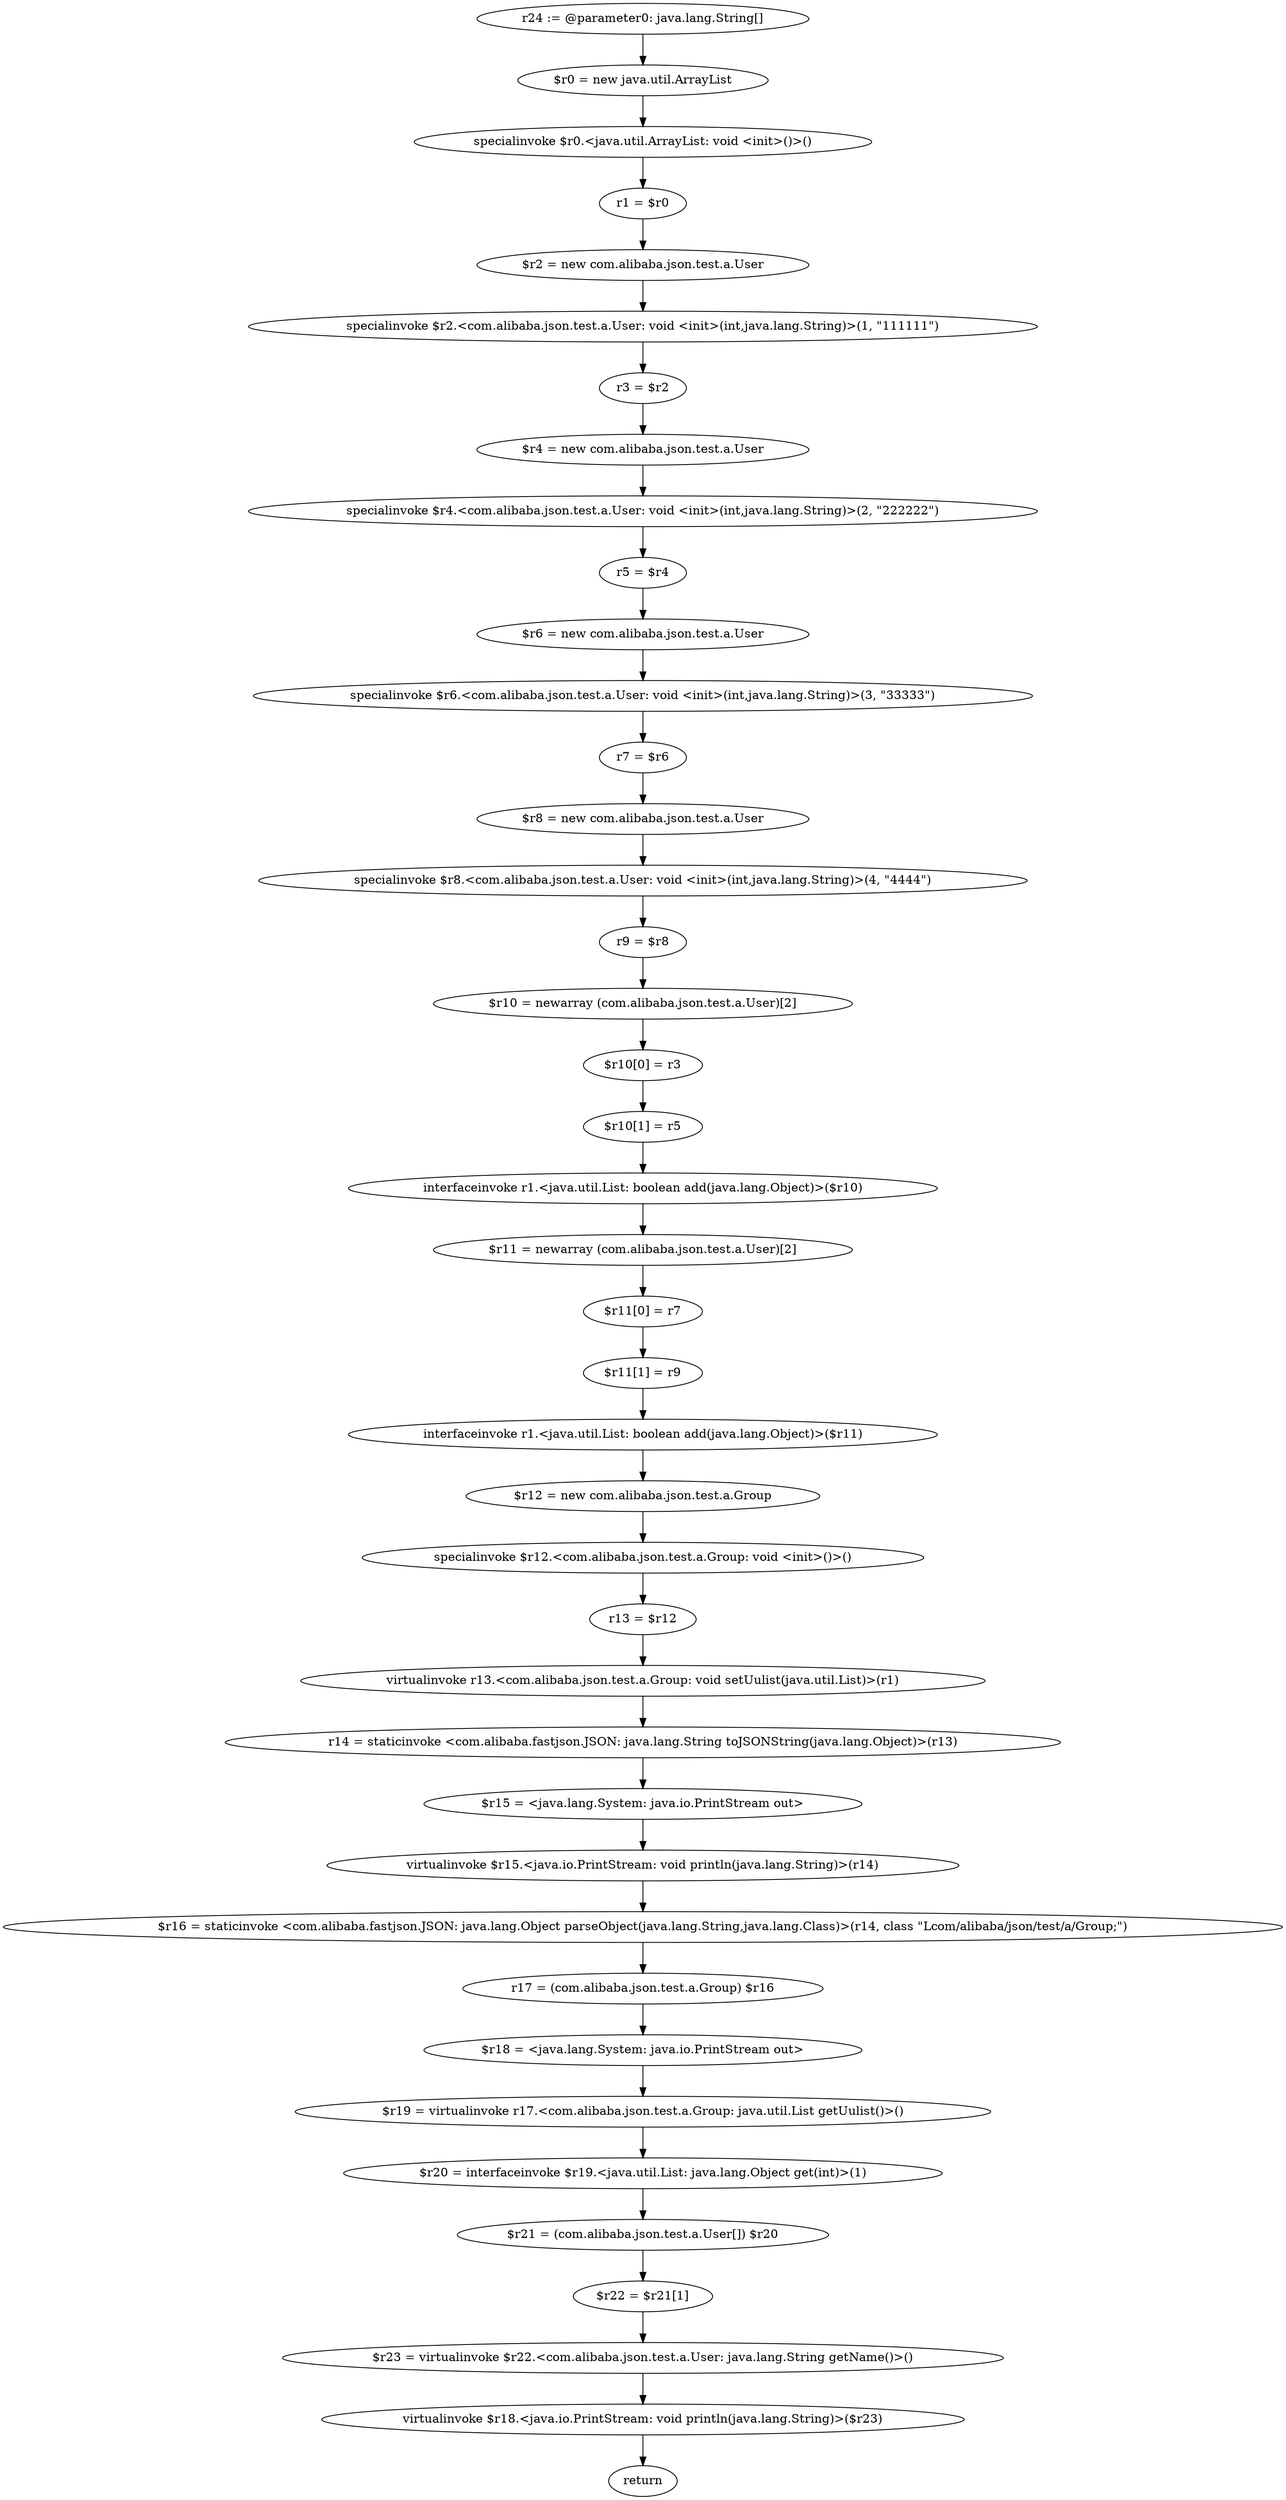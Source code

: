 digraph "unitGraph" {
    "r24 := @parameter0: java.lang.String[]"
    "$r0 = new java.util.ArrayList"
    "specialinvoke $r0.<java.util.ArrayList: void <init>()>()"
    "r1 = $r0"
    "$r2 = new com.alibaba.json.test.a.User"
    "specialinvoke $r2.<com.alibaba.json.test.a.User: void <init>(int,java.lang.String)>(1, \"111111\")"
    "r3 = $r2"
    "$r4 = new com.alibaba.json.test.a.User"
    "specialinvoke $r4.<com.alibaba.json.test.a.User: void <init>(int,java.lang.String)>(2, \"222222\")"
    "r5 = $r4"
    "$r6 = new com.alibaba.json.test.a.User"
    "specialinvoke $r6.<com.alibaba.json.test.a.User: void <init>(int,java.lang.String)>(3, \"33333\")"
    "r7 = $r6"
    "$r8 = new com.alibaba.json.test.a.User"
    "specialinvoke $r8.<com.alibaba.json.test.a.User: void <init>(int,java.lang.String)>(4, \"4444\")"
    "r9 = $r8"
    "$r10 = newarray (com.alibaba.json.test.a.User)[2]"
    "$r10[0] = r3"
    "$r10[1] = r5"
    "interfaceinvoke r1.<java.util.List: boolean add(java.lang.Object)>($r10)"
    "$r11 = newarray (com.alibaba.json.test.a.User)[2]"
    "$r11[0] = r7"
    "$r11[1] = r9"
    "interfaceinvoke r1.<java.util.List: boolean add(java.lang.Object)>($r11)"
    "$r12 = new com.alibaba.json.test.a.Group"
    "specialinvoke $r12.<com.alibaba.json.test.a.Group: void <init>()>()"
    "r13 = $r12"
    "virtualinvoke r13.<com.alibaba.json.test.a.Group: void setUulist(java.util.List)>(r1)"
    "r14 = staticinvoke <com.alibaba.fastjson.JSON: java.lang.String toJSONString(java.lang.Object)>(r13)"
    "$r15 = <java.lang.System: java.io.PrintStream out>"
    "virtualinvoke $r15.<java.io.PrintStream: void println(java.lang.String)>(r14)"
    "$r16 = staticinvoke <com.alibaba.fastjson.JSON: java.lang.Object parseObject(java.lang.String,java.lang.Class)>(r14, class \"Lcom/alibaba/json/test/a/Group;\")"
    "r17 = (com.alibaba.json.test.a.Group) $r16"
    "$r18 = <java.lang.System: java.io.PrintStream out>"
    "$r19 = virtualinvoke r17.<com.alibaba.json.test.a.Group: java.util.List getUulist()>()"
    "$r20 = interfaceinvoke $r19.<java.util.List: java.lang.Object get(int)>(1)"
    "$r21 = (com.alibaba.json.test.a.User[]) $r20"
    "$r22 = $r21[1]"
    "$r23 = virtualinvoke $r22.<com.alibaba.json.test.a.User: java.lang.String getName()>()"
    "virtualinvoke $r18.<java.io.PrintStream: void println(java.lang.String)>($r23)"
    "return"
    "r24 := @parameter0: java.lang.String[]"->"$r0 = new java.util.ArrayList";
    "$r0 = new java.util.ArrayList"->"specialinvoke $r0.<java.util.ArrayList: void <init>()>()";
    "specialinvoke $r0.<java.util.ArrayList: void <init>()>()"->"r1 = $r0";
    "r1 = $r0"->"$r2 = new com.alibaba.json.test.a.User";
    "$r2 = new com.alibaba.json.test.a.User"->"specialinvoke $r2.<com.alibaba.json.test.a.User: void <init>(int,java.lang.String)>(1, \"111111\")";
    "specialinvoke $r2.<com.alibaba.json.test.a.User: void <init>(int,java.lang.String)>(1, \"111111\")"->"r3 = $r2";
    "r3 = $r2"->"$r4 = new com.alibaba.json.test.a.User";
    "$r4 = new com.alibaba.json.test.a.User"->"specialinvoke $r4.<com.alibaba.json.test.a.User: void <init>(int,java.lang.String)>(2, \"222222\")";
    "specialinvoke $r4.<com.alibaba.json.test.a.User: void <init>(int,java.lang.String)>(2, \"222222\")"->"r5 = $r4";
    "r5 = $r4"->"$r6 = new com.alibaba.json.test.a.User";
    "$r6 = new com.alibaba.json.test.a.User"->"specialinvoke $r6.<com.alibaba.json.test.a.User: void <init>(int,java.lang.String)>(3, \"33333\")";
    "specialinvoke $r6.<com.alibaba.json.test.a.User: void <init>(int,java.lang.String)>(3, \"33333\")"->"r7 = $r6";
    "r7 = $r6"->"$r8 = new com.alibaba.json.test.a.User";
    "$r8 = new com.alibaba.json.test.a.User"->"specialinvoke $r8.<com.alibaba.json.test.a.User: void <init>(int,java.lang.String)>(4, \"4444\")";
    "specialinvoke $r8.<com.alibaba.json.test.a.User: void <init>(int,java.lang.String)>(4, \"4444\")"->"r9 = $r8";
    "r9 = $r8"->"$r10 = newarray (com.alibaba.json.test.a.User)[2]";
    "$r10 = newarray (com.alibaba.json.test.a.User)[2]"->"$r10[0] = r3";
    "$r10[0] = r3"->"$r10[1] = r5";
    "$r10[1] = r5"->"interfaceinvoke r1.<java.util.List: boolean add(java.lang.Object)>($r10)";
    "interfaceinvoke r1.<java.util.List: boolean add(java.lang.Object)>($r10)"->"$r11 = newarray (com.alibaba.json.test.a.User)[2]";
    "$r11 = newarray (com.alibaba.json.test.a.User)[2]"->"$r11[0] = r7";
    "$r11[0] = r7"->"$r11[1] = r9";
    "$r11[1] = r9"->"interfaceinvoke r1.<java.util.List: boolean add(java.lang.Object)>($r11)";
    "interfaceinvoke r1.<java.util.List: boolean add(java.lang.Object)>($r11)"->"$r12 = new com.alibaba.json.test.a.Group";
    "$r12 = new com.alibaba.json.test.a.Group"->"specialinvoke $r12.<com.alibaba.json.test.a.Group: void <init>()>()";
    "specialinvoke $r12.<com.alibaba.json.test.a.Group: void <init>()>()"->"r13 = $r12";
    "r13 = $r12"->"virtualinvoke r13.<com.alibaba.json.test.a.Group: void setUulist(java.util.List)>(r1)";
    "virtualinvoke r13.<com.alibaba.json.test.a.Group: void setUulist(java.util.List)>(r1)"->"r14 = staticinvoke <com.alibaba.fastjson.JSON: java.lang.String toJSONString(java.lang.Object)>(r13)";
    "r14 = staticinvoke <com.alibaba.fastjson.JSON: java.lang.String toJSONString(java.lang.Object)>(r13)"->"$r15 = <java.lang.System: java.io.PrintStream out>";
    "$r15 = <java.lang.System: java.io.PrintStream out>"->"virtualinvoke $r15.<java.io.PrintStream: void println(java.lang.String)>(r14)";
    "virtualinvoke $r15.<java.io.PrintStream: void println(java.lang.String)>(r14)"->"$r16 = staticinvoke <com.alibaba.fastjson.JSON: java.lang.Object parseObject(java.lang.String,java.lang.Class)>(r14, class \"Lcom/alibaba/json/test/a/Group;\")";
    "$r16 = staticinvoke <com.alibaba.fastjson.JSON: java.lang.Object parseObject(java.lang.String,java.lang.Class)>(r14, class \"Lcom/alibaba/json/test/a/Group;\")"->"r17 = (com.alibaba.json.test.a.Group) $r16";
    "r17 = (com.alibaba.json.test.a.Group) $r16"->"$r18 = <java.lang.System: java.io.PrintStream out>";
    "$r18 = <java.lang.System: java.io.PrintStream out>"->"$r19 = virtualinvoke r17.<com.alibaba.json.test.a.Group: java.util.List getUulist()>()";
    "$r19 = virtualinvoke r17.<com.alibaba.json.test.a.Group: java.util.List getUulist()>()"->"$r20 = interfaceinvoke $r19.<java.util.List: java.lang.Object get(int)>(1)";
    "$r20 = interfaceinvoke $r19.<java.util.List: java.lang.Object get(int)>(1)"->"$r21 = (com.alibaba.json.test.a.User[]) $r20";
    "$r21 = (com.alibaba.json.test.a.User[]) $r20"->"$r22 = $r21[1]";
    "$r22 = $r21[1]"->"$r23 = virtualinvoke $r22.<com.alibaba.json.test.a.User: java.lang.String getName()>()";
    "$r23 = virtualinvoke $r22.<com.alibaba.json.test.a.User: java.lang.String getName()>()"->"virtualinvoke $r18.<java.io.PrintStream: void println(java.lang.String)>($r23)";
    "virtualinvoke $r18.<java.io.PrintStream: void println(java.lang.String)>($r23)"->"return";
}
